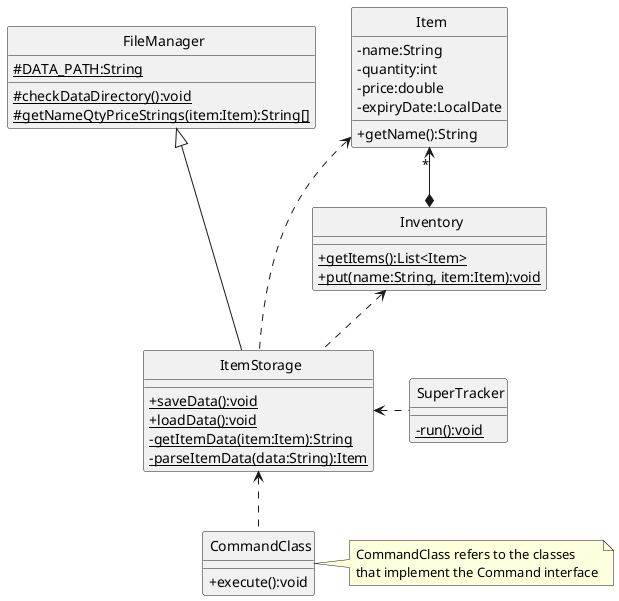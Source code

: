 @startuml

skinparam classAttributeIconSize 0
skinparam CircledCharacterFontSize 0
skinparam CircledCharacterRadius 0

class SuperTracker
class FileManager
class Inventory
class Item
class CommandClass
class ItemStorage

FileManager <|--- ItemStorage
Inventory <.. ItemStorage
Item <.. ItemStorage
Item "*" <--* Inventory
ItemStorage <.. CommandClass
ItemStorage <. SuperTracker

class FileManager {
    {static}#DATA_PATH:String
    {static}#checkDataDirectory():void
    {static}#getNameQtyPriceStrings(item:Item):String[]
}

class ItemStorage {
    {static}+saveData():void
    {static}+loadData():void
    {static}-getItemData(item:Item):String
    {static}-parseItemData(data:String):Item
}

class SuperTracker {
    {static}-run():void
}

class CommandClass {
    +execute():void
}

class Inventory {
    {static}+getItems():List<Item>
    {static}+put(name:String, item:Item):void
}

class Item {
    -name:String
    -quantity:int
    -price:double
    -expiryDate:LocalDate
    +getName():String
}

note right of CommandClass
    CommandClass refers to the classes
    that implement the Command interface
endnote

@enduml